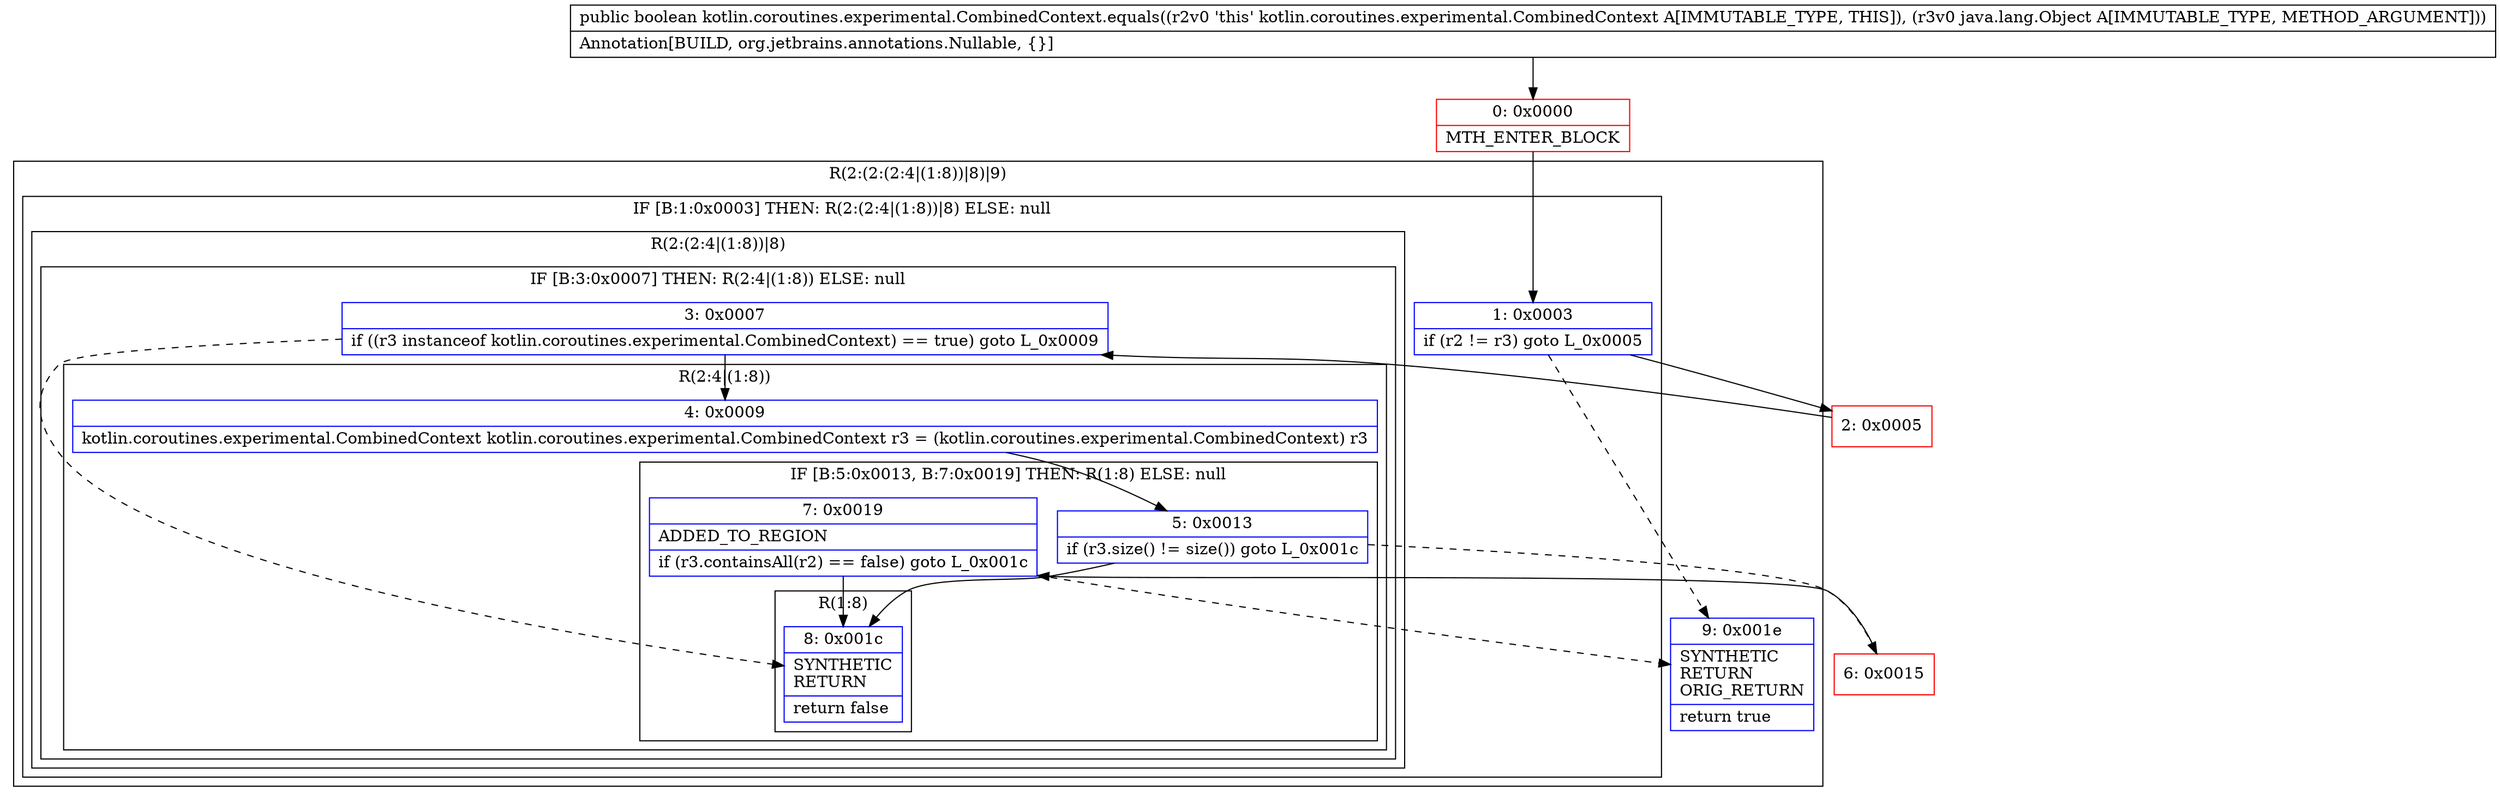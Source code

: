 digraph "CFG forkotlin.coroutines.experimental.CombinedContext.equals(Ljava\/lang\/Object;)Z" {
subgraph cluster_Region_112693998 {
label = "R(2:(2:(2:4|(1:8))|8)|9)";
node [shape=record,color=blue];
subgraph cluster_IfRegion_1639858230 {
label = "IF [B:1:0x0003] THEN: R(2:(2:4|(1:8))|8) ELSE: null";
node [shape=record,color=blue];
Node_1 [shape=record,label="{1\:\ 0x0003|if (r2 != r3) goto L_0x0005\l}"];
subgraph cluster_Region_1775462522 {
label = "R(2:(2:4|(1:8))|8)";
node [shape=record,color=blue];
subgraph cluster_IfRegion_348588492 {
label = "IF [B:3:0x0007] THEN: R(2:4|(1:8)) ELSE: null";
node [shape=record,color=blue];
Node_3 [shape=record,label="{3\:\ 0x0007|if ((r3 instanceof kotlin.coroutines.experimental.CombinedContext) == true) goto L_0x0009\l}"];
subgraph cluster_Region_33427431 {
label = "R(2:4|(1:8))";
node [shape=record,color=blue];
Node_4 [shape=record,label="{4\:\ 0x0009|kotlin.coroutines.experimental.CombinedContext kotlin.coroutines.experimental.CombinedContext r3 = (kotlin.coroutines.experimental.CombinedContext) r3\l}"];
subgraph cluster_IfRegion_626843634 {
label = "IF [B:5:0x0013, B:7:0x0019] THEN: R(1:8) ELSE: null";
node [shape=record,color=blue];
Node_5 [shape=record,label="{5\:\ 0x0013|if (r3.size() != size()) goto L_0x001c\l}"];
Node_7 [shape=record,label="{7\:\ 0x0019|ADDED_TO_REGION\l|if (r3.containsAll(r2) == false) goto L_0x001c\l}"];
subgraph cluster_Region_786286936 {
label = "R(1:8)";
node [shape=record,color=blue];
Node_8 [shape=record,label="{8\:\ 0x001c|SYNTHETIC\lRETURN\l|return false\l}"];
}
}
}
}
Node_8 [shape=record,label="{8\:\ 0x001c|SYNTHETIC\lRETURN\l|return false\l}"];
}
}
Node_9 [shape=record,label="{9\:\ 0x001e|SYNTHETIC\lRETURN\lORIG_RETURN\l|return true\l}"];
}
Node_0 [shape=record,color=red,label="{0\:\ 0x0000|MTH_ENTER_BLOCK\l}"];
Node_2 [shape=record,color=red,label="{2\:\ 0x0005}"];
Node_6 [shape=record,color=red,label="{6\:\ 0x0015}"];
MethodNode[shape=record,label="{public boolean kotlin.coroutines.experimental.CombinedContext.equals((r2v0 'this' kotlin.coroutines.experimental.CombinedContext A[IMMUTABLE_TYPE, THIS]), (r3v0 java.lang.Object A[IMMUTABLE_TYPE, METHOD_ARGUMENT]))  | Annotation[BUILD, org.jetbrains.annotations.Nullable, \{\}]\l}"];
MethodNode -> Node_0;
Node_1 -> Node_2;
Node_1 -> Node_9[style=dashed];
Node_3 -> Node_4;
Node_3 -> Node_8[style=dashed];
Node_4 -> Node_5;
Node_5 -> Node_6[style=dashed];
Node_5 -> Node_8;
Node_7 -> Node_8;
Node_7 -> Node_9[style=dashed];
Node_0 -> Node_1;
Node_2 -> Node_3;
Node_6 -> Node_7;
}


